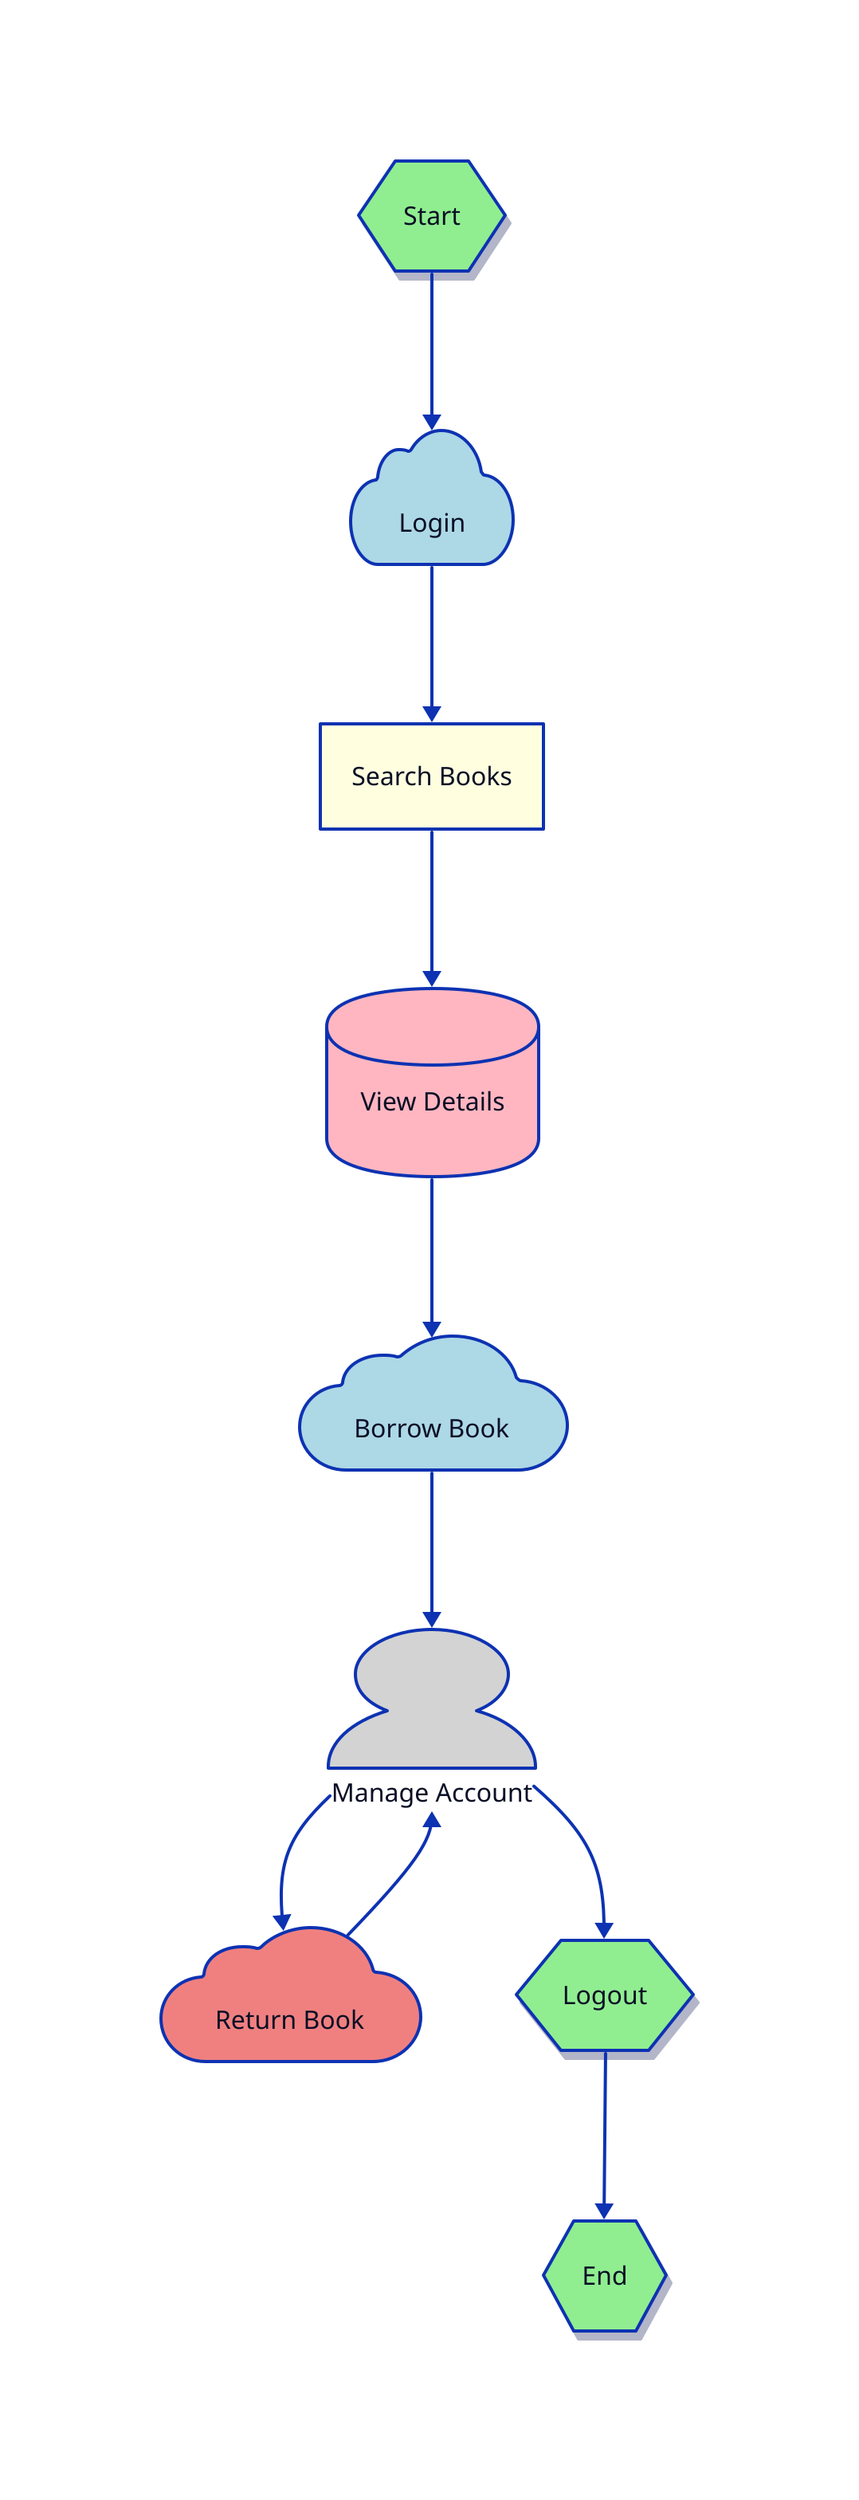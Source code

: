 direction: down

start: "Start" {
  shape: hexagon
  style: {
    fill: lightgreen
    shadow: true
  }
}

login: "Login" {
  shape: cloud
  style: {
    fill: lightblue
  }
}

search_books: "Search Books" {
  shape: rectangle
  style: {
    fill: lightyellow
  }
}

view_details: "View Details" {
  shape: cylinder
  style: {
    fill: lightpink
  }
}

borrow_book: "Borrow Book" {
  shape: cloud
  style: {
    fill: lightblue
  }
}

return_book: "Return Book" {
  shape: cloud
  style: {
    fill: lightcoral
  }
}

manage_account: "Manage Account" {
  shape: person
  style: {
    fill: lightgray
  }
}

logout: "Logout" {
  shape: hexagon
  style: {
    fill: lightgreen
    shadow: true
  }
}

end: "End" {
  shape: hexagon
  style: {
    fill: lightgreen
    shadow: true
  }
}

start -> login
login -> search_books
search_books -> view_details
view_details -> borrow_book
borrow_book -> manage_account
manage_account -> return_book
return_book -> manage_account
manage_account -> logout
logout -> end